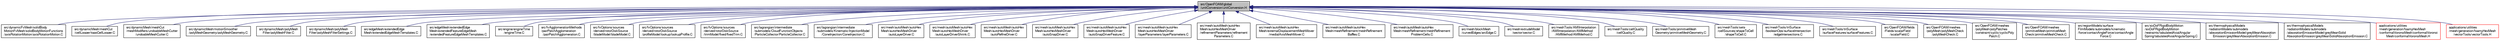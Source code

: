 digraph "src/OpenFOAM/global/unitConversion/unitConversion.H"
{
  bgcolor="transparent";
  edge [fontname="FreeSans",fontsize="10",labelfontname="FreeSans",labelfontsize="10"];
  node [fontname="FreeSans",fontsize="10",shape=record];
  Node25 [label="src/OpenFOAM/global\l/unitConversion/unitConversion.H",height=0.2,width=0.4,color="black", fillcolor="grey75", style="filled", fontcolor="black"];
  Node25 -> Node26 [dir="back",color="midnightblue",fontsize="10",style="solid",fontname="FreeSans"];
  Node26 [label="src/dynamicFvMesh/solidBody\lMotionFvMesh/solidBodyMotionFunctions\l/axisRotationMotion/axisRotationMotion.C",height=0.2,width=0.4,color="black",URL="$a00296.html"];
  Node25 -> Node27 [dir="back",color="midnightblue",fontsize="10",style="solid",fontname="FreeSans"];
  Node27 [label="src/dynamicMesh/meshCut\l/cellLooper/topoCellLooper.C",height=0.2,width=0.4,color="black",URL="$a00473.html"];
  Node25 -> Node28 [dir="back",color="midnightblue",fontsize="10",style="solid",fontname="FreeSans"];
  Node28 [label="src/dynamicMesh/meshCut\l/meshModifiers/undoableMeshCutter\l/undoableMeshCutter.C",height=0.2,width=0.4,color="black",URL="$a00530.html"];
  Node25 -> Node29 [dir="back",color="midnightblue",fontsize="10",style="solid",fontname="FreeSans"];
  Node29 [label="src/dynamicMesh/motionSmoother\l/polyMeshGeometry/polyMeshGeometry.C",height=0.2,width=0.4,color="black",URL="$a00599.html"];
  Node25 -> Node30 [dir="back",color="midnightblue",fontsize="10",style="solid",fontname="FreeSans"];
  Node30 [label="src/dynamicMesh/polyMesh\lFilter/polyMeshFilter.C",height=0.2,width=0.4,color="black",URL="$a00656.html"];
  Node25 -> Node31 [dir="back",color="midnightblue",fontsize="10",style="solid",fontname="FreeSans"];
  Node31 [label="src/dynamicMesh/polyMesh\lFilter/polyMeshFilterSettings.C",height=0.2,width=0.4,color="black",URL="$a00662.html"];
  Node25 -> Node32 [dir="back",color="midnightblue",fontsize="10",style="solid",fontname="FreeSans"];
  Node32 [label="src/edgeMesh/extendedEdge\lMesh/extendedEdgeMeshTemplates.C",height=0.2,width=0.4,color="black",URL="$a00986.html"];
  Node25 -> Node33 [dir="back",color="midnightblue",fontsize="10",style="solid",fontname="FreeSans"];
  Node33 [label="src/edgeMesh/extendedEdge\lMesh/extendedFeatureEdgeMesh\l/extendedFeatureEdgeMeshTemplates.C",height=0.2,width=0.4,color="black",URL="$a00998.html"];
  Node25 -> Node34 [dir="back",color="midnightblue",fontsize="10",style="solid",fontname="FreeSans"];
  Node34 [label="src/engine/engineTime\l/engineTime.C",height=0.2,width=0.4,color="black",URL="$a01040.html"];
  Node25 -> Node35 [dir="back",color="midnightblue",fontsize="10",style="solid",fontname="FreeSans"];
  Node35 [label="src/fvAgglomerationMethods\l/pairPatchAgglomeration\l/pairPatchAgglomeration.C",height=0.2,width=0.4,color="black",URL="$a04358.html"];
  Node25 -> Node36 [dir="back",color="midnightblue",fontsize="10",style="solid",fontname="FreeSans"];
  Node36 [label="src/fvOptions/sources\l/derived/rotorDiskSource\l/bladeModel/bladeModel.C",height=0.2,width=0.4,color="black",URL="$a04682.html"];
  Node25 -> Node37 [dir="back",color="midnightblue",fontsize="10",style="solid",fontname="FreeSans"];
  Node37 [label="src/fvOptions/sources\l/derived/rotorDiskSource\l/profileModel/lookup/lookupProfile.C",height=0.2,width=0.4,color="black",URL="$a04688.html"];
  Node25 -> Node38 [dir="back",color="midnightblue",fontsize="10",style="solid",fontname="FreeSans"];
  Node38 [label="src/fvOptions/sources\l/derived/rotorDiskSource\l/trimModel/fixed/fixedTrim.C",height=0.2,width=0.4,color="black",URL="$a04724.html"];
  Node25 -> Node39 [dir="back",color="midnightblue",fontsize="10",style="solid",fontname="FreeSans"];
  Node39 [label="src/lagrangian/intermediate\l/submodels/CloudFunctionObjects\l/ParticleCollector/ParticleCollector.C",height=0.2,width=0.4,color="black",URL="$a05564.html"];
  Node25 -> Node40 [dir="back",color="midnightblue",fontsize="10",style="solid",fontname="FreeSans"];
  Node40 [label="src/lagrangian/intermediate\l/submodels/Kinematic/InjectionModel\l/ConeInjection/ConeInjection.C",height=0.2,width=0.4,color="black",URL="$a05711.html"];
  Node25 -> Node41 [dir="back",color="midnightblue",fontsize="10",style="solid",fontname="FreeSans"];
  Node41 [label="src/mesh/autoMesh/autoHex\lMesh/autoHexMeshDriver\l/autoLayerDriver.C",height=0.2,width=0.4,color="black",URL="$a06833.html",tooltip="All to do with adding cell layers. "];
  Node25 -> Node42 [dir="back",color="midnightblue",fontsize="10",style="solid",fontname="FreeSans"];
  Node42 [label="src/mesh/autoMesh/autoHex\lMesh/autoHexMeshDriver\l/autoLayerDriverShrink.C",height=0.2,width=0.4,color="black",URL="$a06839.html",tooltip="Shrinking mesh (part of adding cell layers) "];
  Node25 -> Node43 [dir="back",color="midnightblue",fontsize="10",style="solid",fontname="FreeSans"];
  Node43 [label="src/mesh/autoMesh/autoHex\lMesh/autoHexMeshDriver\l/autoRefineDriver.C",height=0.2,width=0.4,color="black",URL="$a06845.html"];
  Node25 -> Node44 [dir="back",color="midnightblue",fontsize="10",style="solid",fontname="FreeSans"];
  Node44 [label="src/mesh/autoMesh/autoHex\lMesh/autoHexMeshDriver\l/autoSnapDriver.C",height=0.2,width=0.4,color="black",URL="$a06851.html",tooltip="All to do with snapping to the surface. "];
  Node25 -> Node45 [dir="back",color="midnightblue",fontsize="10",style="solid",fontname="FreeSans"];
  Node45 [label="src/mesh/autoMesh/autoHex\lMesh/autoHexMeshDriver\l/autoSnapDriverFeature.C",height=0.2,width=0.4,color="black",URL="$a06857.html"];
  Node25 -> Node46 [dir="back",color="midnightblue",fontsize="10",style="solid",fontname="FreeSans"];
  Node46 [label="src/mesh/autoMesh/autoHex\lMesh/autoHexMeshDriver\l/layerParameters/layerParameters.C",height=0.2,width=0.4,color="black",URL="$a06860.html"];
  Node25 -> Node47 [dir="back",color="midnightblue",fontsize="10",style="solid",fontname="FreeSans"];
  Node47 [label="src/mesh/autoMesh/autoHex\lMesh/autoHexMeshDriver\l/refinementParameters/refinement\lParameters.C",height=0.2,width=0.4,color="black",URL="$a06875.html"];
  Node25 -> Node48 [dir="back",color="midnightblue",fontsize="10",style="solid",fontname="FreeSans"];
  Node48 [label="src/mesh/autoMesh/autoHex\lMesh/externalDisplacementMeshMover\l/medialAxisMeshMover.C",height=0.2,width=0.4,color="black",URL="$a06899.html"];
  Node25 -> Node49 [dir="back",color="midnightblue",fontsize="10",style="solid",fontname="FreeSans"];
  Node49 [label="src/mesh/autoMesh/autoHex\lMesh/meshRefinement/meshRefinement\lBaffles.C",height=0.2,width=0.4,color="black",URL="$a06923.html"];
  Node25 -> Node50 [dir="back",color="midnightblue",fontsize="10",style="solid",fontname="FreeSans"];
  Node50 [label="src/mesh/autoMesh/autoHex\lMesh/meshRefinement/meshRefinement\lProblemCells.C",height=0.2,width=0.4,color="black",URL="$a06929.html"];
  Node25 -> Node51 [dir="back",color="midnightblue",fontsize="10",style="solid",fontname="FreeSans"];
  Node51 [label="src/mesh/blockMesh\l/curvedEdges/arcEdge.C",height=0.2,width=0.4,color="black",URL="$a07019.html"];
  Node25 -> Node52 [dir="back",color="midnightblue",fontsize="10",style="solid",fontname="FreeSans"];
  Node52 [label="src/mesh/extrudeModel\l/sector/sector.C",height=0.2,width=0.4,color="black",URL="$a07142.html"];
  Node25 -> Node53 [dir="back",color="midnightblue",fontsize="10",style="solid",fontname="FreeSans"];
  Node53 [label="src/meshTools/AMIInterpolation\l/AMIInterpolation/AMIMethod\l/AMIMethod/AMIMethod.C",height=0.2,width=0.4,color="black",URL="$a07253.html"];
  Node25 -> Node54 [dir="back",color="midnightblue",fontsize="10",style="solid",fontname="FreeSans"];
  Node54 [label="src/meshTools/cellQuality\l/cellQuality.C",height=0.2,width=0.4,color="black",URL="$a07472.html"];
  Node25 -> Node55 [dir="back",color="midnightblue",fontsize="10",style="solid",fontname="FreeSans"];
  Node55 [label="src/meshTools/primitiveMesh\lGeometry/primitiveMeshGeometry.C",height=0.2,width=0.4,color="black",URL="$a07688.html"];
  Node25 -> Node56 [dir="back",color="midnightblue",fontsize="10",style="solid",fontname="FreeSans"];
  Node56 [label="src/meshTools/sets\l/cellSources/shapeToCell\l/shapeToCell.C",height=0.2,width=0.4,color="black",URL="$a07934.html"];
  Node25 -> Node57 [dir="back",color="midnightblue",fontsize="10",style="solid",fontname="FreeSans"];
  Node57 [label="src/meshTools/triSurface\l/booleanOps/surfaceIntersection\l/edgeIntersections.C",height=0.2,width=0.4,color="black",URL="$a08192.html"];
  Node25 -> Node58 [dir="back",color="midnightblue",fontsize="10",style="solid",fontname="FreeSans"];
  Node58 [label="src/meshTools/triSurface\l/surfaceFeatures/surfaceFeatures.C",height=0.2,width=0.4,color="black",URL="$a08216.html"];
  Node25 -> Node59 [dir="back",color="midnightblue",fontsize="10",style="solid",fontname="FreeSans"];
  Node59 [label="src/OpenFOAM/fields\l/Fields/scalarField\l/scalarField.C",height=0.2,width=0.4,color="black",URL="$a09653.html",tooltip="Specialisation of Field<T> for scalar. "];
  Node25 -> Node60 [dir="back",color="midnightblue",fontsize="10",style="solid",fontname="FreeSans"];
  Node60 [label="src/OpenFOAM/meshes\l/polyMesh/polyMeshCheck\l/polyMeshCheck.C",height=0.2,width=0.4,color="black",URL="$a11633.html"];
  Node25 -> Node61 [dir="back",color="midnightblue",fontsize="10",style="solid",fontname="FreeSans"];
  Node61 [label="src/OpenFOAM/meshes\l/polyMesh/polyPatches\l/constraint/cyclic/cyclicPoly\lPatch.C",height=0.2,width=0.4,color="black",URL="$a11684.html"];
  Node25 -> Node62 [dir="back",color="midnightblue",fontsize="10",style="solid",fontname="FreeSans"];
  Node62 [label="src/OpenFOAM/meshes\l/primitiveMesh/primitiveMesh\lCheck/primitiveMeshCheck.C",height=0.2,width=0.4,color="black",URL="$a11903.html"];
  Node25 -> Node63 [dir="back",color="midnightblue",fontsize="10",style="solid",fontname="FreeSans"];
  Node63 [label="src/regionModels/surface\lFilmModels/submodels/kinematic\l/force/contactAngleForce/contactAngle\lForce.C",height=0.2,width=0.4,color="black",URL="$a14231.html"];
  Node25 -> Node64 [dir="back",color="midnightblue",fontsize="10",style="solid",fontname="FreeSans"];
  Node64 [label="src/sixDoFRigidBodyMotion\l/sixDoFRigidBodyMotion\l/restraints/tabulatedAxialAngular\lSpring/tabulatedAxialAngularSpring.C",height=0.2,width=0.4,color="black",URL="$a14984.html"];
  Node25 -> Node65 [dir="back",color="midnightblue",fontsize="10",style="solid",fontname="FreeSans"];
  Node65 [label="src/thermophysicalModels\l/radiationModels/submodels\l/absorptionEmissionModel/greyMeanAbsorption\lEmission/greyMeanAbsorptionEmission.C",height=0.2,width=0.4,color="black",URL="$a16040.html"];
  Node25 -> Node66 [dir="back",color="midnightblue",fontsize="10",style="solid",fontname="FreeSans"];
  Node66 [label="src/thermophysicalModels\l/radiationModels/submodels\l/absorptionEmissionModel/greyMeanSolid\lAbsorptionEmission/greyMeanSolidAbsorptionEmission.C",height=0.2,width=0.4,color="black",URL="$a16046.html"];
  Node25 -> Node67 [dir="back",color="midnightblue",fontsize="10",style="solid",fontname="FreeSans"];
  Node67 [label="applications/utilities\l/mesh/generation/foamyHexMesh\l/conformalVoronoiMesh/conformalVoronoi\lMesh/conformalVoronoiMesh.H",height=0.2,width=0.4,color="red",URL="$a18179.html"];
  Node25 -> Node82 [dir="back",color="midnightblue",fontsize="10",style="solid",fontname="FreeSans"];
  Node82 [label="applications/utilities\l/mesh/generation/foamyHexMesh\l/vectorTools/vectorTools.H",height=0.2,width=0.4,color="red",URL="$a18440.html"];
}
